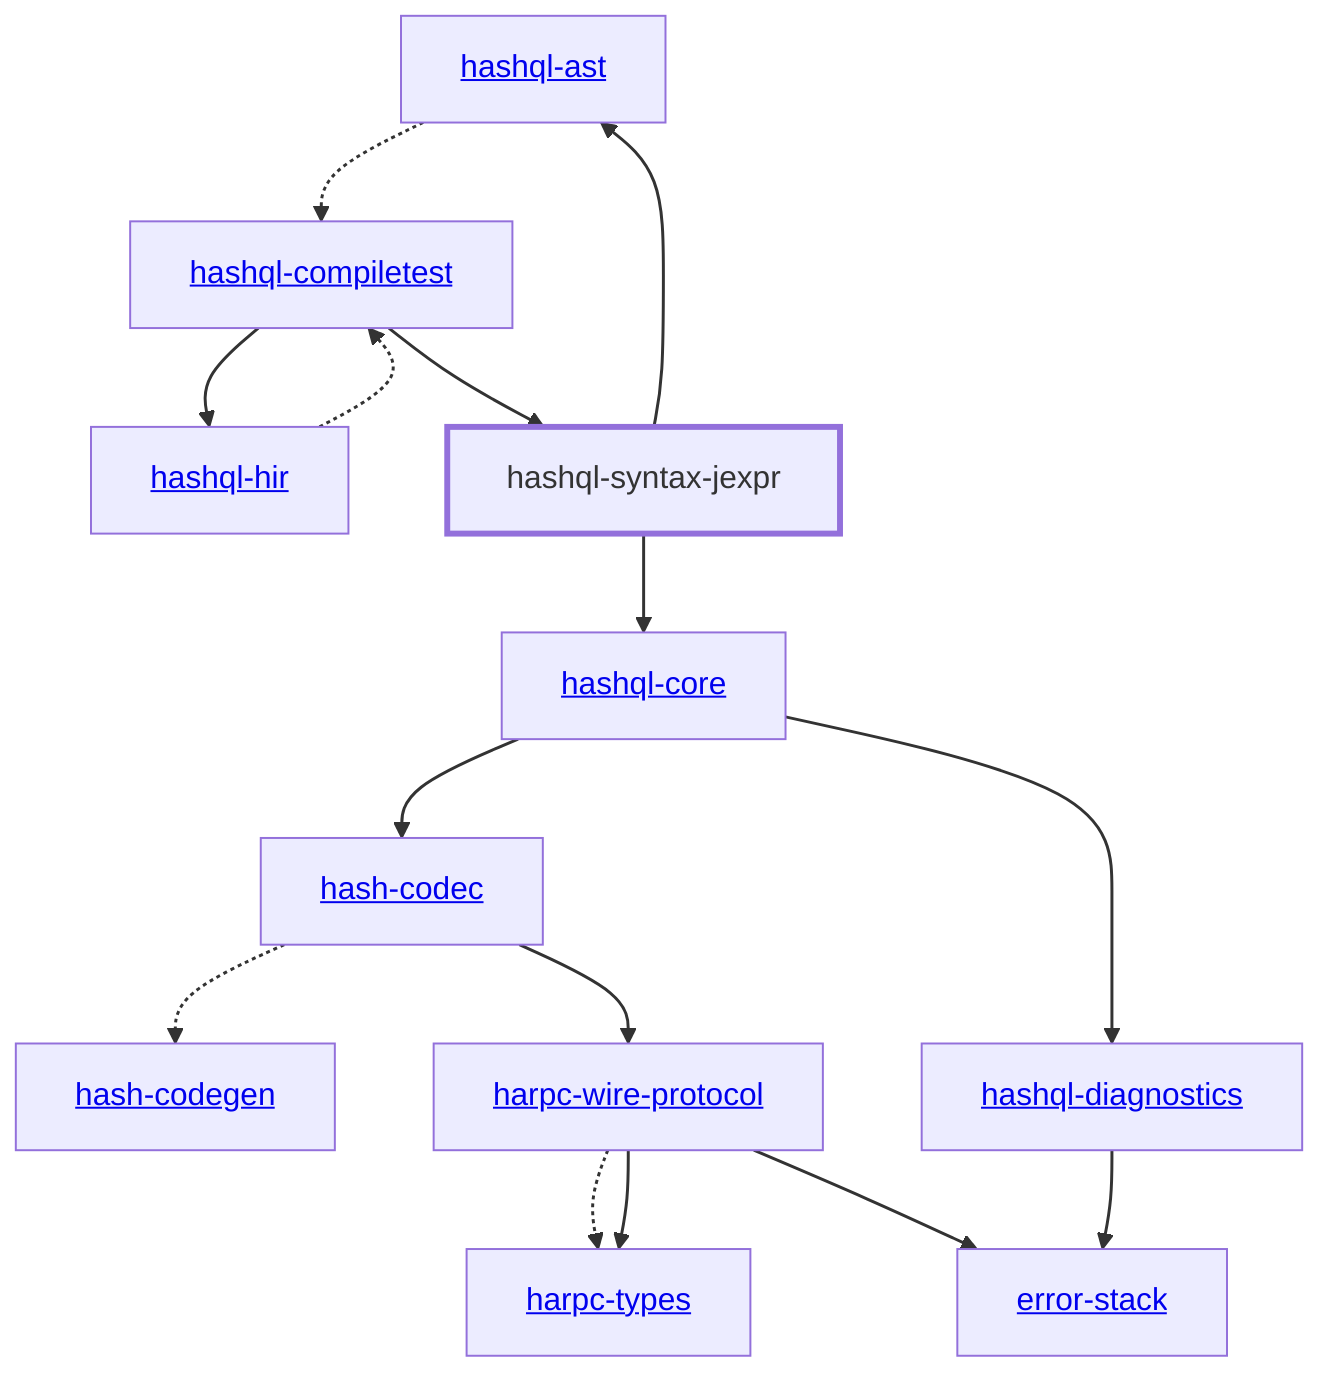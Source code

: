 graph TD
    linkStyle default stroke-width:1.5px
    classDef default stroke-width:1px
    classDef root stroke-width:3px
    classDef dev stroke-width:1px
    classDef build stroke-width:1px
    %% Legend
    %% --> : Normal dependency
    %% -.-> : Dev dependency
    %% ---> : Build dependency
    0[<a href="../hash_codec">hash-codec</a>]
    1[<a href="../hash_codegen">hash-codegen</a>]
    2[<a href="../harpc_types">harpc-types</a>]
    3[<a href="../harpc_wire_protocol">harpc-wire-protocol</a>]
    4[<a href="../hashql_ast">hashql-ast</a>]
    5[<a href="../hashql_compiletest">hashql-compiletest</a>]
    6[<a href="../hashql_core">hashql-core</a>]
    7[<a href="../hashql_diagnostics">hashql-diagnostics</a>]
    8[<a href="../hashql_hir">hashql-hir</a>]
    9[hashql-syntax-jexpr]
    class 9 root
    10[<a href="../error_stack">error-stack</a>]
    0 -.-> 1
    0 --> 3
    3 -.-> 2
    3 --> 2
    3 --> 10
    4 -.-> 5
    5 --> 8
    5 --> 9
    6 --> 0
    6 --> 7
    7 --> 10
    8 -.-> 5
    9 --> 4
    9 --> 6